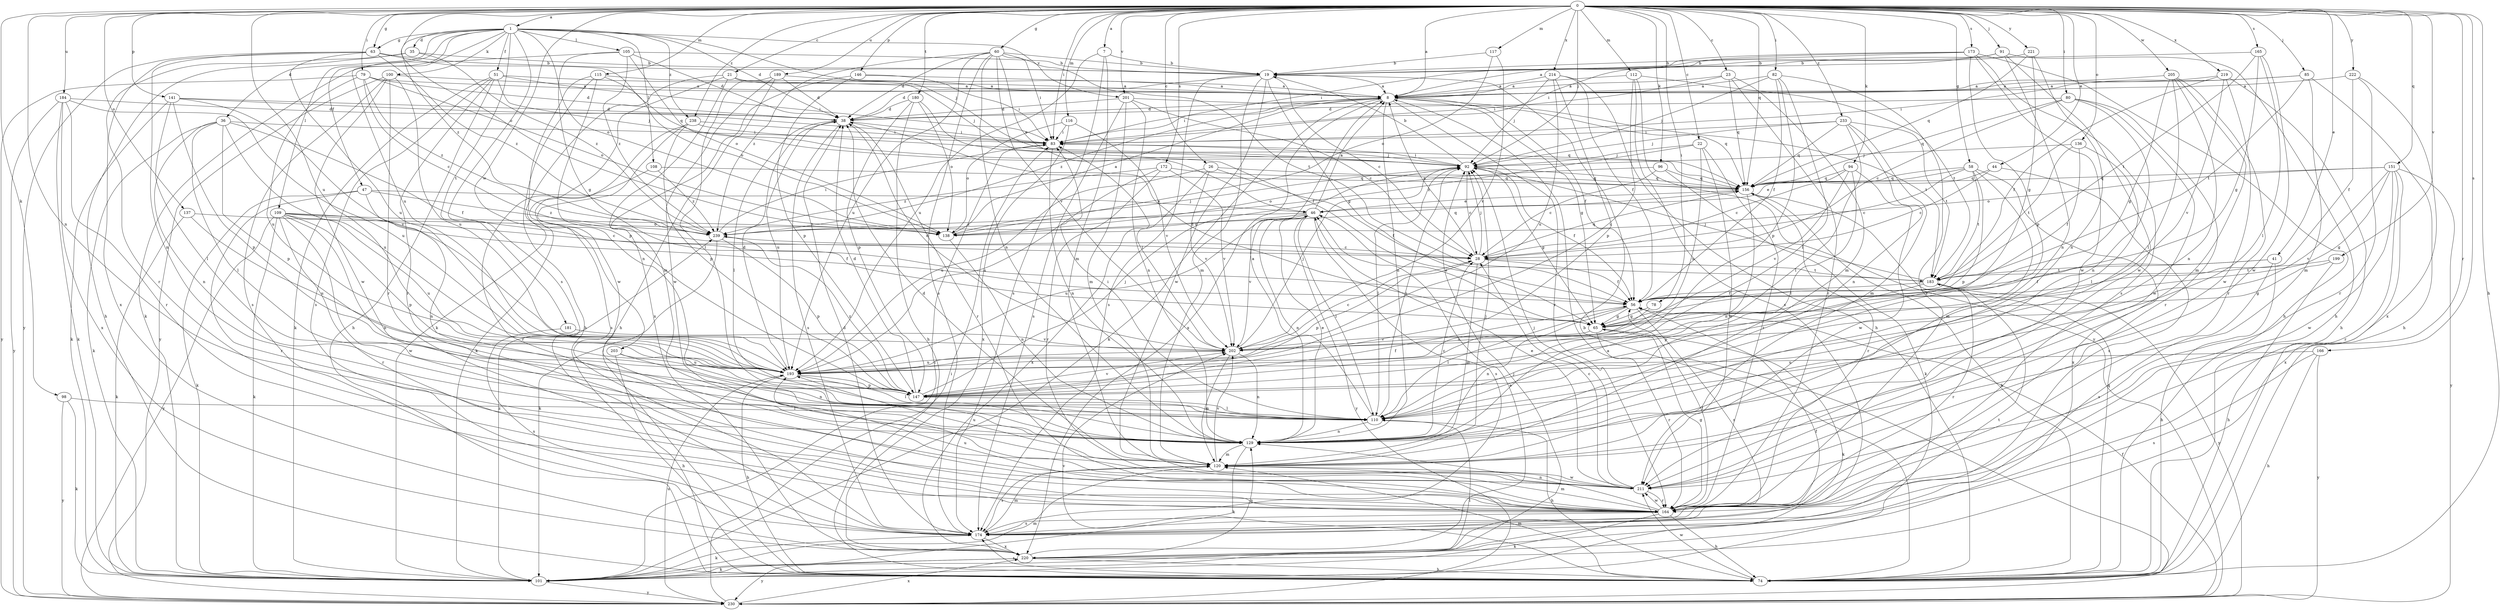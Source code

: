 strict digraph  {
0;
1;
7;
8;
19;
21;
22;
23;
26;
28;
35;
36;
38;
41;
44;
46;
47;
51;
56;
58;
60;
63;
65;
74;
78;
79;
80;
82;
83;
85;
91;
92;
94;
96;
98;
100;
101;
105;
108;
109;
110;
112;
115;
116;
117;
120;
129;
136;
137;
138;
141;
146;
147;
151;
156;
164;
165;
166;
172;
173;
174;
180;
181;
183;
184;
189;
193;
199;
201;
202;
203;
205;
211;
214;
219;
220;
221;
222;
230;
233;
238;
239;
0 -> 1  [label=a];
0 -> 7  [label=a];
0 -> 8  [label=a];
0 -> 21  [label=c];
0 -> 22  [label=c];
0 -> 23  [label=c];
0 -> 26  [label=c];
0 -> 41  [label=e];
0 -> 44  [label=e];
0 -> 58  [label=g];
0 -> 60  [label=g];
0 -> 63  [label=g];
0 -> 74  [label=h];
0 -> 78  [label=i];
0 -> 79  [label=i];
0 -> 80  [label=i];
0 -> 82  [label=i];
0 -> 83  [label=i];
0 -> 85  [label=j];
0 -> 91  [label=j];
0 -> 92  [label=j];
0 -> 94  [label=k];
0 -> 96  [label=k];
0 -> 98  [label=k];
0 -> 112  [label=m];
0 -> 115  [label=m];
0 -> 116  [label=m];
0 -> 117  [label=m];
0 -> 129  [label=n];
0 -> 136  [label=o];
0 -> 137  [label=o];
0 -> 138  [label=o];
0 -> 141  [label=p];
0 -> 146  [label=p];
0 -> 151  [label=q];
0 -> 156  [label=q];
0 -> 164  [label=r];
0 -> 165  [label=s];
0 -> 166  [label=s];
0 -> 172  [label=s];
0 -> 173  [label=s];
0 -> 180  [label=t];
0 -> 184  [label=u];
0 -> 189  [label=u];
0 -> 193  [label=u];
0 -> 199  [label=v];
0 -> 201  [label=v];
0 -> 203  [label=w];
0 -> 205  [label=w];
0 -> 214  [label=x];
0 -> 219  [label=x];
0 -> 221  [label=y];
0 -> 222  [label=y];
0 -> 233  [label=z];
0 -> 238  [label=z];
1 -> 35  [label=d];
1 -> 36  [label=d];
1 -> 38  [label=d];
1 -> 47  [label=f];
1 -> 51  [label=f];
1 -> 63  [label=g];
1 -> 92  [label=j];
1 -> 100  [label=k];
1 -> 105  [label=l];
1 -> 108  [label=l];
1 -> 109  [label=l];
1 -> 138  [label=o];
1 -> 174  [label=s];
1 -> 181  [label=t];
1 -> 193  [label=u];
1 -> 201  [label=v];
1 -> 238  [label=z];
1 -> 239  [label=z];
7 -> 19  [label=b];
7 -> 120  [label=m];
7 -> 174  [label=s];
7 -> 193  [label=u];
8 -> 38  [label=d];
8 -> 56  [label=f];
8 -> 65  [label=g];
8 -> 83  [label=i];
8 -> 101  [label=k];
8 -> 129  [label=n];
8 -> 164  [label=r];
8 -> 183  [label=t];
8 -> 220  [label=x];
8 -> 239  [label=z];
19 -> 8  [label=a];
19 -> 28  [label=c];
19 -> 38  [label=d];
19 -> 65  [label=g];
19 -> 120  [label=m];
19 -> 174  [label=s];
19 -> 211  [label=w];
21 -> 8  [label=a];
21 -> 92  [label=j];
21 -> 101  [label=k];
21 -> 129  [label=n];
21 -> 220  [label=x];
22 -> 92  [label=j];
22 -> 164  [label=r];
22 -> 193  [label=u];
22 -> 211  [label=w];
22 -> 239  [label=z];
23 -> 8  [label=a];
23 -> 83  [label=i];
23 -> 120  [label=m];
23 -> 156  [label=q];
23 -> 164  [label=r];
26 -> 56  [label=f];
26 -> 156  [label=q];
26 -> 193  [label=u];
26 -> 202  [label=v];
26 -> 220  [label=x];
28 -> 8  [label=a];
28 -> 56  [label=f];
28 -> 92  [label=j];
28 -> 120  [label=m];
28 -> 147  [label=p];
28 -> 156  [label=q];
28 -> 183  [label=t];
35 -> 19  [label=b];
35 -> 74  [label=h];
35 -> 220  [label=x];
35 -> 239  [label=z];
36 -> 56  [label=f];
36 -> 83  [label=i];
36 -> 101  [label=k];
36 -> 110  [label=l];
36 -> 129  [label=n];
36 -> 147  [label=p];
36 -> 193  [label=u];
38 -> 83  [label=i];
38 -> 110  [label=l];
38 -> 164  [label=r];
38 -> 174  [label=s];
38 -> 193  [label=u];
41 -> 56  [label=f];
41 -> 74  [label=h];
41 -> 174  [label=s];
41 -> 183  [label=t];
44 -> 28  [label=c];
44 -> 156  [label=q];
44 -> 174  [label=s];
46 -> 8  [label=a];
46 -> 110  [label=l];
46 -> 129  [label=n];
46 -> 138  [label=o];
46 -> 174  [label=s];
46 -> 193  [label=u];
46 -> 202  [label=v];
46 -> 230  [label=y];
46 -> 239  [label=z];
47 -> 46  [label=e];
47 -> 101  [label=k];
47 -> 129  [label=n];
47 -> 164  [label=r];
47 -> 239  [label=z];
51 -> 8  [label=a];
51 -> 74  [label=h];
51 -> 83  [label=i];
51 -> 92  [label=j];
51 -> 101  [label=k];
51 -> 164  [label=r];
51 -> 174  [label=s];
56 -> 65  [label=g];
56 -> 110  [label=l];
56 -> 129  [label=n];
56 -> 174  [label=s];
58 -> 28  [label=c];
58 -> 46  [label=e];
58 -> 120  [label=m];
58 -> 147  [label=p];
58 -> 156  [label=q];
58 -> 183  [label=t];
58 -> 220  [label=x];
60 -> 19  [label=b];
60 -> 38  [label=d];
60 -> 46  [label=e];
60 -> 83  [label=i];
60 -> 129  [label=n];
60 -> 174  [label=s];
60 -> 183  [label=t];
60 -> 193  [label=u];
60 -> 202  [label=v];
60 -> 239  [label=z];
63 -> 19  [label=b];
63 -> 129  [label=n];
63 -> 156  [label=q];
63 -> 164  [label=r];
63 -> 193  [label=u];
63 -> 230  [label=y];
63 -> 239  [label=z];
65 -> 38  [label=d];
65 -> 46  [label=e];
65 -> 101  [label=k];
65 -> 164  [label=r];
65 -> 202  [label=v];
74 -> 19  [label=b];
74 -> 120  [label=m];
74 -> 156  [label=q];
74 -> 174  [label=s];
74 -> 202  [label=v];
74 -> 211  [label=w];
78 -> 65  [label=g];
78 -> 193  [label=u];
79 -> 8  [label=a];
79 -> 28  [label=c];
79 -> 38  [label=d];
79 -> 138  [label=o];
79 -> 193  [label=u];
79 -> 230  [label=y];
79 -> 239  [label=z];
80 -> 28  [label=c];
80 -> 38  [label=d];
80 -> 129  [label=n];
80 -> 156  [label=q];
80 -> 164  [label=r];
80 -> 211  [label=w];
82 -> 8  [label=a];
82 -> 56  [label=f];
82 -> 92  [label=j];
82 -> 110  [label=l];
82 -> 147  [label=p];
82 -> 164  [label=r];
83 -> 92  [label=j];
83 -> 129  [label=n];
85 -> 8  [label=a];
85 -> 74  [label=h];
85 -> 83  [label=i];
85 -> 120  [label=m];
85 -> 183  [label=t];
91 -> 19  [label=b];
91 -> 74  [label=h];
91 -> 83  [label=i];
91 -> 129  [label=n];
91 -> 211  [label=w];
92 -> 19  [label=b];
92 -> 28  [label=c];
92 -> 56  [label=f];
92 -> 65  [label=g];
92 -> 83  [label=i];
92 -> 110  [label=l];
92 -> 156  [label=q];
94 -> 28  [label=c];
94 -> 110  [label=l];
94 -> 156  [label=q];
94 -> 202  [label=v];
94 -> 211  [label=w];
96 -> 28  [label=c];
96 -> 101  [label=k];
96 -> 138  [label=o];
96 -> 156  [label=q];
98 -> 101  [label=k];
98 -> 110  [label=l];
98 -> 230  [label=y];
100 -> 8  [label=a];
100 -> 164  [label=r];
100 -> 174  [label=s];
100 -> 193  [label=u];
100 -> 211  [label=w];
100 -> 230  [label=y];
101 -> 83  [label=i];
101 -> 92  [label=j];
101 -> 110  [label=l];
101 -> 120  [label=m];
101 -> 230  [label=y];
101 -> 239  [label=z];
105 -> 19  [label=b];
105 -> 38  [label=d];
105 -> 65  [label=g];
105 -> 101  [label=k];
105 -> 138  [label=o];
105 -> 239  [label=z];
108 -> 156  [label=q];
108 -> 164  [label=r];
108 -> 239  [label=z];
109 -> 28  [label=c];
109 -> 56  [label=f];
109 -> 101  [label=k];
109 -> 129  [label=n];
109 -> 138  [label=o];
109 -> 147  [label=p];
109 -> 164  [label=r];
109 -> 193  [label=u];
109 -> 211  [label=w];
109 -> 230  [label=y];
110 -> 8  [label=a];
110 -> 74  [label=h];
110 -> 83  [label=i];
110 -> 92  [label=j];
110 -> 129  [label=n];
112 -> 8  [label=a];
112 -> 174  [label=s];
112 -> 183  [label=t];
112 -> 193  [label=u];
112 -> 230  [label=y];
115 -> 8  [label=a];
115 -> 74  [label=h];
115 -> 138  [label=o];
115 -> 147  [label=p];
115 -> 211  [label=w];
116 -> 83  [label=i];
116 -> 138  [label=o];
116 -> 202  [label=v];
116 -> 220  [label=x];
117 -> 19  [label=b];
117 -> 138  [label=o];
117 -> 202  [label=v];
120 -> 38  [label=d];
120 -> 92  [label=j];
120 -> 174  [label=s];
120 -> 193  [label=u];
120 -> 202  [label=v];
120 -> 211  [label=w];
129 -> 28  [label=c];
129 -> 46  [label=e];
129 -> 101  [label=k];
129 -> 120  [label=m];
136 -> 56  [label=f];
136 -> 92  [label=j];
136 -> 110  [label=l];
136 -> 183  [label=t];
137 -> 101  [label=k];
137 -> 138  [label=o];
137 -> 193  [label=u];
138 -> 8  [label=a];
138 -> 92  [label=j];
138 -> 129  [label=n];
141 -> 38  [label=d];
141 -> 83  [label=i];
141 -> 101  [label=k];
141 -> 110  [label=l];
141 -> 147  [label=p];
141 -> 202  [label=v];
146 -> 8  [label=a];
146 -> 83  [label=i];
146 -> 120  [label=m];
146 -> 147  [label=p];
147 -> 38  [label=d];
147 -> 56  [label=f];
147 -> 92  [label=j];
147 -> 110  [label=l];
147 -> 202  [label=v];
147 -> 239  [label=z];
151 -> 65  [label=g];
151 -> 138  [label=o];
151 -> 156  [label=q];
151 -> 164  [label=r];
151 -> 202  [label=v];
151 -> 211  [label=w];
151 -> 220  [label=x];
151 -> 230  [label=y];
156 -> 46  [label=e];
156 -> 74  [label=h];
156 -> 129  [label=n];
156 -> 164  [label=r];
164 -> 56  [label=f];
164 -> 65  [label=g];
164 -> 74  [label=h];
164 -> 101  [label=k];
164 -> 120  [label=m];
164 -> 129  [label=n];
164 -> 174  [label=s];
164 -> 193  [label=u];
164 -> 211  [label=w];
165 -> 19  [label=b];
165 -> 65  [label=g];
165 -> 110  [label=l];
165 -> 183  [label=t];
165 -> 211  [label=w];
166 -> 74  [label=h];
166 -> 174  [label=s];
166 -> 193  [label=u];
166 -> 230  [label=y];
172 -> 156  [label=q];
172 -> 164  [label=r];
172 -> 193  [label=u];
172 -> 202  [label=v];
172 -> 239  [label=z];
173 -> 8  [label=a];
173 -> 19  [label=b];
173 -> 74  [label=h];
173 -> 83  [label=i];
173 -> 147  [label=p];
173 -> 174  [label=s];
173 -> 211  [label=w];
174 -> 38  [label=d];
174 -> 101  [label=k];
174 -> 120  [label=m];
174 -> 220  [label=x];
180 -> 38  [label=d];
180 -> 56  [label=f];
180 -> 74  [label=h];
180 -> 138  [label=o];
180 -> 147  [label=p];
181 -> 174  [label=s];
181 -> 202  [label=v];
183 -> 56  [label=f];
183 -> 92  [label=j];
183 -> 147  [label=p];
183 -> 164  [label=r];
183 -> 230  [label=y];
184 -> 38  [label=d];
184 -> 101  [label=k];
184 -> 164  [label=r];
184 -> 193  [label=u];
184 -> 220  [label=x];
184 -> 230  [label=y];
189 -> 8  [label=a];
189 -> 38  [label=d];
189 -> 74  [label=h];
189 -> 110  [label=l];
189 -> 211  [label=w];
193 -> 38  [label=d];
193 -> 74  [label=h];
193 -> 110  [label=l];
193 -> 147  [label=p];
199 -> 65  [label=g];
199 -> 74  [label=h];
199 -> 183  [label=t];
201 -> 28  [label=c];
201 -> 38  [label=d];
201 -> 120  [label=m];
201 -> 129  [label=n];
201 -> 156  [label=q];
201 -> 174  [label=s];
202 -> 28  [label=c];
202 -> 38  [label=d];
202 -> 83  [label=i];
202 -> 92  [label=j];
202 -> 120  [label=m];
202 -> 129  [label=n];
202 -> 193  [label=u];
203 -> 74  [label=h];
203 -> 129  [label=n];
203 -> 193  [label=u];
205 -> 8  [label=a];
205 -> 65  [label=g];
205 -> 110  [label=l];
205 -> 120  [label=m];
205 -> 129  [label=n];
205 -> 164  [label=r];
211 -> 28  [label=c];
211 -> 46  [label=e];
211 -> 92  [label=j];
211 -> 164  [label=r];
214 -> 8  [label=a];
214 -> 56  [label=f];
214 -> 74  [label=h];
214 -> 92  [label=j];
214 -> 147  [label=p];
214 -> 193  [label=u];
219 -> 8  [label=a];
219 -> 56  [label=f];
219 -> 74  [label=h];
219 -> 202  [label=v];
219 -> 211  [label=w];
220 -> 46  [label=e];
220 -> 56  [label=f];
220 -> 74  [label=h];
220 -> 101  [label=k];
220 -> 129  [label=n];
220 -> 183  [label=t];
220 -> 230  [label=y];
221 -> 19  [label=b];
221 -> 65  [label=g];
221 -> 129  [label=n];
221 -> 156  [label=q];
222 -> 8  [label=a];
222 -> 56  [label=f];
222 -> 164  [label=r];
222 -> 220  [label=x];
230 -> 8  [label=a];
230 -> 56  [label=f];
230 -> 83  [label=i];
230 -> 193  [label=u];
230 -> 220  [label=x];
233 -> 83  [label=i];
233 -> 92  [label=j];
233 -> 110  [label=l];
233 -> 120  [label=m];
233 -> 129  [label=n];
233 -> 156  [label=q];
233 -> 183  [label=t];
238 -> 83  [label=i];
238 -> 101  [label=k];
238 -> 147  [label=p];
238 -> 156  [label=q];
238 -> 174  [label=s];
239 -> 28  [label=c];
239 -> 83  [label=i];
239 -> 101  [label=k];
239 -> 147  [label=p];
239 -> 156  [label=q];
}
